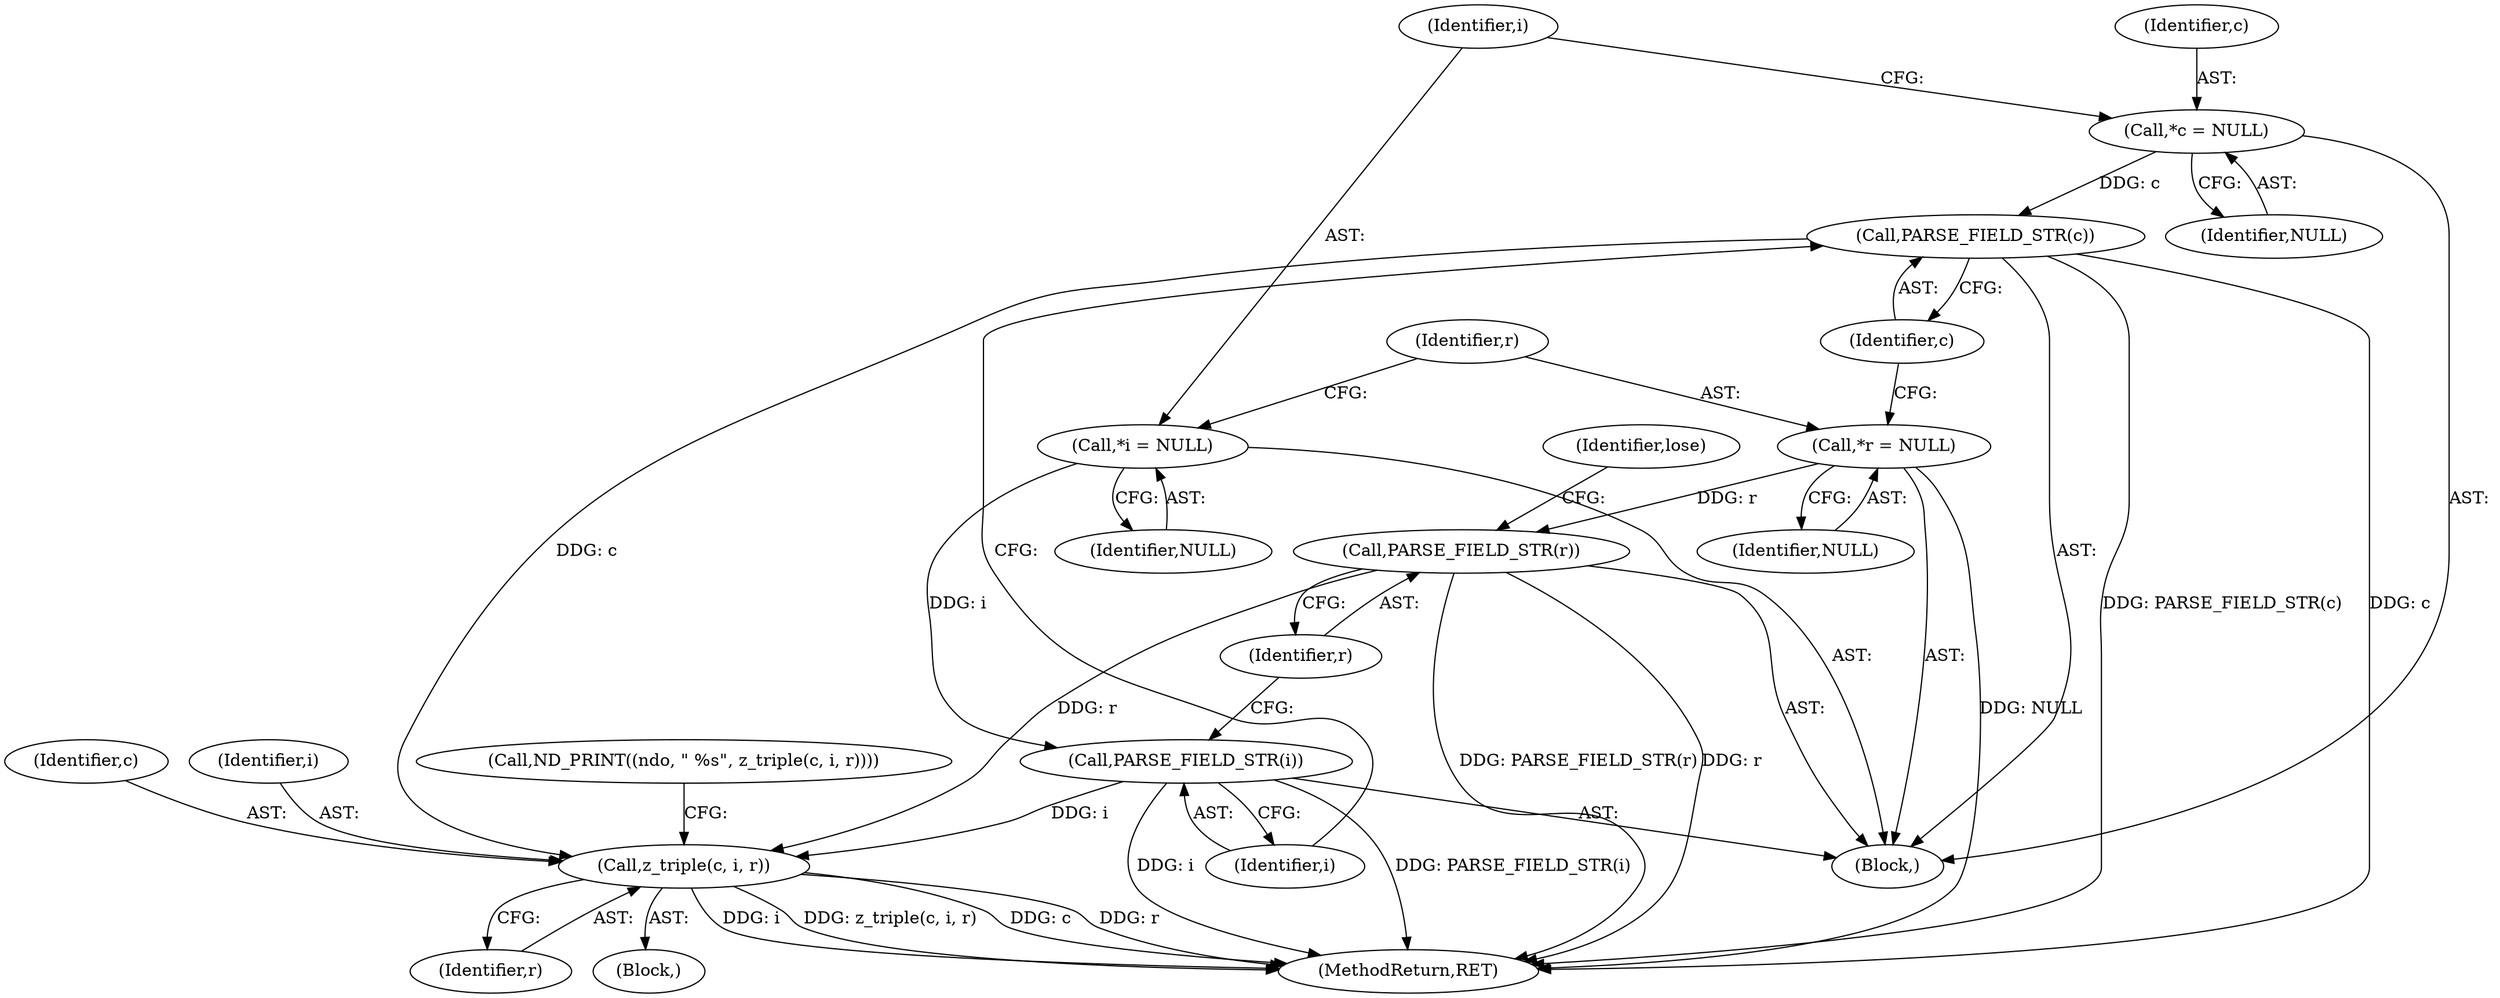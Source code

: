 digraph "0_tcpdump_d17507ffa3e9742199b02a66aa940e79ababfa30_0@pointer" {
"1000471" [label="(Call,z_triple(c, i, r))"];
"1000457" [label="(Call,PARSE_FIELD_STR(c))"];
"1000446" [label="(Call,*c = NULL)"];
"1000459" [label="(Call,PARSE_FIELD_STR(i))"];
"1000450" [label="(Call,*i = NULL)"];
"1000461" [label="(Call,PARSE_FIELD_STR(r))"];
"1000454" [label="(Call,*r = NULL)"];
"1000474" [label="(Identifier,r)"];
"1000465" [label="(Identifier,lose)"];
"1000466" [label="(Call,ND_PRINT((ndo, \" %s\", z_triple(c, i, r))))"];
"1000456" [label="(Identifier,NULL)"];
"1000458" [label="(Identifier,c)"];
"1000748" [label="(MethodReturn,RET)"];
"1000471" [label="(Call,z_triple(c, i, r))"];
"1000448" [label="(Identifier,NULL)"];
"1000447" [label="(Identifier,c)"];
"1000472" [label="(Identifier,c)"];
"1000452" [label="(Identifier,NULL)"];
"1000454" [label="(Call,*r = NULL)"];
"1000446" [label="(Call,*c = NULL)"];
"1000459" [label="(Call,PARSE_FIELD_STR(i))"];
"1000444" [label="(Block,)"];
"1000469" [label="(Block,)"];
"1000455" [label="(Identifier,r)"];
"1000462" [label="(Identifier,r)"];
"1000450" [label="(Call,*i = NULL)"];
"1000460" [label="(Identifier,i)"];
"1000451" [label="(Identifier,i)"];
"1000457" [label="(Call,PARSE_FIELD_STR(c))"];
"1000473" [label="(Identifier,i)"];
"1000461" [label="(Call,PARSE_FIELD_STR(r))"];
"1000471" -> "1000469"  [label="AST: "];
"1000471" -> "1000474"  [label="CFG: "];
"1000472" -> "1000471"  [label="AST: "];
"1000473" -> "1000471"  [label="AST: "];
"1000474" -> "1000471"  [label="AST: "];
"1000466" -> "1000471"  [label="CFG: "];
"1000471" -> "1000748"  [label="DDG: c"];
"1000471" -> "1000748"  [label="DDG: r"];
"1000471" -> "1000748"  [label="DDG: i"];
"1000471" -> "1000748"  [label="DDG: z_triple(c, i, r)"];
"1000457" -> "1000471"  [label="DDG: c"];
"1000459" -> "1000471"  [label="DDG: i"];
"1000461" -> "1000471"  [label="DDG: r"];
"1000457" -> "1000444"  [label="AST: "];
"1000457" -> "1000458"  [label="CFG: "];
"1000458" -> "1000457"  [label="AST: "];
"1000460" -> "1000457"  [label="CFG: "];
"1000457" -> "1000748"  [label="DDG: PARSE_FIELD_STR(c)"];
"1000457" -> "1000748"  [label="DDG: c"];
"1000446" -> "1000457"  [label="DDG: c"];
"1000446" -> "1000444"  [label="AST: "];
"1000446" -> "1000448"  [label="CFG: "];
"1000447" -> "1000446"  [label="AST: "];
"1000448" -> "1000446"  [label="AST: "];
"1000451" -> "1000446"  [label="CFG: "];
"1000459" -> "1000444"  [label="AST: "];
"1000459" -> "1000460"  [label="CFG: "];
"1000460" -> "1000459"  [label="AST: "];
"1000462" -> "1000459"  [label="CFG: "];
"1000459" -> "1000748"  [label="DDG: i"];
"1000459" -> "1000748"  [label="DDG: PARSE_FIELD_STR(i)"];
"1000450" -> "1000459"  [label="DDG: i"];
"1000450" -> "1000444"  [label="AST: "];
"1000450" -> "1000452"  [label="CFG: "];
"1000451" -> "1000450"  [label="AST: "];
"1000452" -> "1000450"  [label="AST: "];
"1000455" -> "1000450"  [label="CFG: "];
"1000461" -> "1000444"  [label="AST: "];
"1000461" -> "1000462"  [label="CFG: "];
"1000462" -> "1000461"  [label="AST: "];
"1000465" -> "1000461"  [label="CFG: "];
"1000461" -> "1000748"  [label="DDG: PARSE_FIELD_STR(r)"];
"1000461" -> "1000748"  [label="DDG: r"];
"1000454" -> "1000461"  [label="DDG: r"];
"1000454" -> "1000444"  [label="AST: "];
"1000454" -> "1000456"  [label="CFG: "];
"1000455" -> "1000454"  [label="AST: "];
"1000456" -> "1000454"  [label="AST: "];
"1000458" -> "1000454"  [label="CFG: "];
"1000454" -> "1000748"  [label="DDG: NULL"];
}

